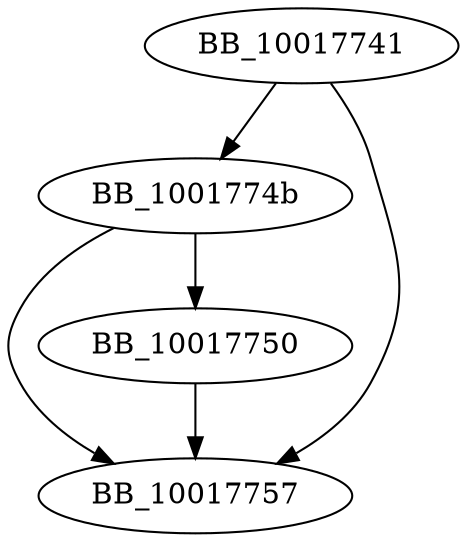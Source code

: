 DiGraph sub_10017741{
BB_10017741->BB_1001774b
BB_10017741->BB_10017757
BB_1001774b->BB_10017750
BB_1001774b->BB_10017757
BB_10017750->BB_10017757
}
